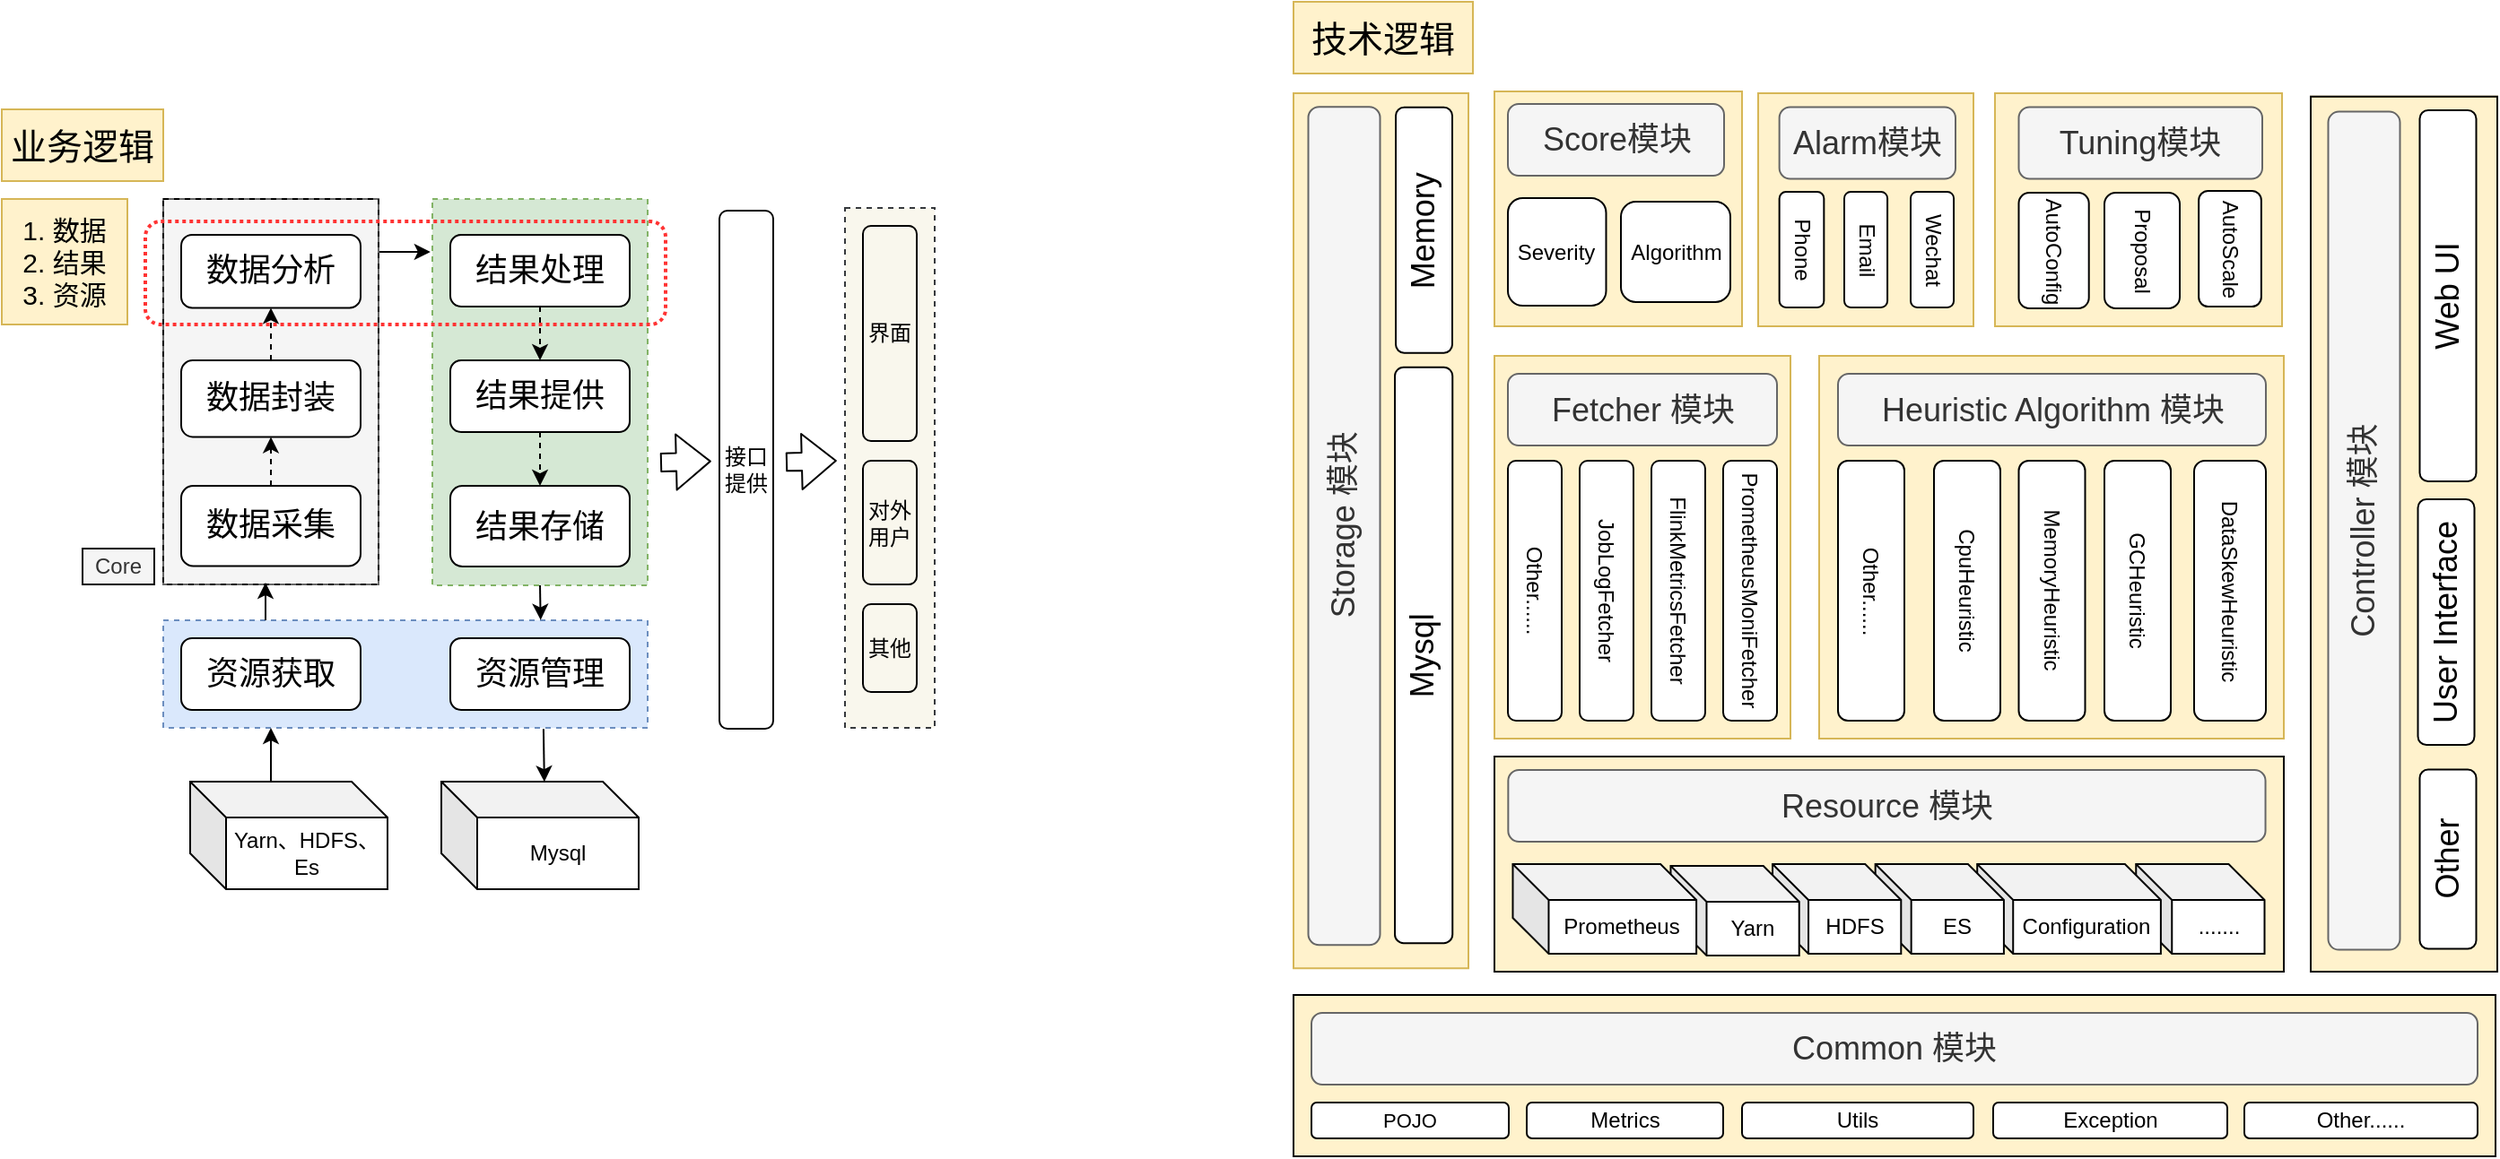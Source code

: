 <mxfile version="13.6.5" type="github">
  <diagram id="9ABL0qRy423FGokd6cNj" name="Page-1">
    <mxGraphModel dx="1678" dy="907" grid="1" gridSize="10" guides="1" tooltips="1" connect="1" arrows="1" fold="1" page="1" pageScale="1" pageWidth="1200" pageHeight="1920" math="0" shadow="0">
      <root>
        <mxCell id="0" />
        <mxCell id="1" parent="0" />
        <mxCell id="JDs3lJHwxxUJXOkBthPV-22" value="" style="rounded=0;whiteSpace=wrap;html=1;fillColor=#d5e8d4;dashed=1;strokeColor=#82b366;" vertex="1" parent="1">
          <mxGeometry x="300" y="260" width="120" height="215.5" as="geometry" />
        </mxCell>
        <mxCell id="JDs3lJHwxxUJXOkBthPV-9" value="" style="group;fillColor=#f5f5f5;strokeColor=#666666;fontColor=#333333;container=0;" vertex="1" connectable="0" parent="1">
          <mxGeometry x="150" y="260" width="120" height="215" as="geometry" />
        </mxCell>
        <mxCell id="JDs3lJHwxxUJXOkBthPV-3" value="" style="rounded=0;whiteSpace=wrap;html=1;fillColor=none;dashed=1;" vertex="1" parent="1">
          <mxGeometry x="150" y="260" width="120" height="215.0" as="geometry" />
        </mxCell>
        <mxCell id="JDs3lJHwxxUJXOkBthPV-47" value="" style="rounded=1;whiteSpace=wrap;html=1;fillColor=none;strokeWidth=2;strokeColor=#FF3333;dashed=1;dashPattern=1 1;" vertex="1" parent="1">
          <mxGeometry x="140" y="272.5" width="290" height="57.5" as="geometry" />
        </mxCell>
        <mxCell id="JDs3lJHwxxUJXOkBthPV-45" value="" style="rounded=0;whiteSpace=wrap;html=1;fillColor=#f9f7ed;dashed=1;strokeColor=#36393d;" vertex="1" parent="1">
          <mxGeometry x="530" y="265" width="50" height="290" as="geometry" />
        </mxCell>
        <mxCell id="JDs3lJHwxxUJXOkBthPV-12" value="&lt;font style=&quot;font-size: 18px&quot;&gt;结果处理&lt;/font&gt;" style="rounded=1;whiteSpace=wrap;html=1;" vertex="1" parent="1">
          <mxGeometry x="310" y="280" width="100" height="40" as="geometry" />
        </mxCell>
        <mxCell id="JDs3lJHwxxUJXOkBthPV-4" value="Core" style="text;html=1;fillColor=#f5f5f5;align=center;verticalAlign=middle;whiteSpace=wrap;rounded=0;fontColor=#333333;strokeColor=#000000;" vertex="1" parent="1">
          <mxGeometry x="105" y="455" width="40" height="20" as="geometry" />
        </mxCell>
        <mxCell id="JDs3lJHwxxUJXOkBthPV-15" value="&lt;font style=&quot;font-size: 18px&quot;&gt;结果提供&lt;/font&gt;" style="rounded=1;whiteSpace=wrap;html=1;" vertex="1" parent="1">
          <mxGeometry x="310" y="350" width="100" height="40" as="geometry" />
        </mxCell>
        <mxCell id="JDs3lJHwxxUJXOkBthPV-20" value="&lt;font style=&quot;font-size: 15px&quot;&gt;1. 数据&lt;br&gt;2. 结果&lt;br&gt;3. 资源&lt;/font&gt;" style="text;html=1;strokeColor=#d6b656;fillColor=#fff2cc;align=center;verticalAlign=middle;whiteSpace=wrap;rounded=0;" vertex="1" parent="1">
          <mxGeometry x="60" y="260" width="70" height="70" as="geometry" />
        </mxCell>
        <mxCell id="JDs3lJHwxxUJXOkBthPV-26" value="接口提供" style="rounded=1;whiteSpace=wrap;html=1;fillColor=none;" vertex="1" parent="1">
          <mxGeometry x="460" y="266.5" width="30" height="289" as="geometry" />
        </mxCell>
        <mxCell id="JDs3lJHwxxUJXOkBthPV-28" value="" style="group" vertex="1" connectable="0" parent="1">
          <mxGeometry x="150" y="495" width="270" height="60" as="geometry" />
        </mxCell>
        <mxCell id="JDs3lJHwxxUJXOkBthPV-27" value="" style="rounded=0;whiteSpace=wrap;html=1;fillColor=#dae8fc;dashed=1;strokeColor=#6c8ebf;" vertex="1" parent="JDs3lJHwxxUJXOkBthPV-28">
          <mxGeometry width="270" height="60" as="geometry" />
        </mxCell>
        <mxCell id="JDs3lJHwxxUJXOkBthPV-17" value="&lt;span style=&quot;font-size: 18px&quot;&gt;资源获取&lt;/span&gt;" style="rounded=1;whiteSpace=wrap;html=1;" vertex="1" parent="JDs3lJHwxxUJXOkBthPV-28">
          <mxGeometry x="10" y="10" width="100" height="40" as="geometry" />
        </mxCell>
        <mxCell id="JDs3lJHwxxUJXOkBthPV-18" value="&lt;span style=&quot;font-size: 18px&quot;&gt;资源管理&lt;/span&gt;" style="rounded=1;whiteSpace=wrap;html=1;" vertex="1" parent="JDs3lJHwxxUJXOkBthPV-28">
          <mxGeometry x="160" y="10" width="100" height="40" as="geometry" />
        </mxCell>
        <mxCell id="JDs3lJHwxxUJXOkBthPV-29" value="界面" style="rounded=1;whiteSpace=wrap;html=1;fillColor=none;" vertex="1" parent="1">
          <mxGeometry x="540" y="275" width="30" height="120" as="geometry" />
        </mxCell>
        <mxCell id="JDs3lJHwxxUJXOkBthPV-30" value="对外用户" style="rounded=1;whiteSpace=wrap;html=1;fillColor=none;" vertex="1" parent="1">
          <mxGeometry x="540" y="406" width="30" height="69" as="geometry" />
        </mxCell>
        <mxCell id="JDs3lJHwxxUJXOkBthPV-31" value="Yarn、HDFS、Es" style="shape=cube;whiteSpace=wrap;html=1;boundedLbl=1;backgroundOutline=1;darkOpacity=0.05;darkOpacity2=0.1;fillColor=none;" vertex="1" parent="1">
          <mxGeometry x="165" y="585" width="110" height="60" as="geometry" />
        </mxCell>
        <mxCell id="JDs3lJHwxxUJXOkBthPV-32" value="Mysql" style="shape=cube;whiteSpace=wrap;html=1;boundedLbl=1;backgroundOutline=1;darkOpacity=0.05;darkOpacity2=0.1;fillColor=none;" vertex="1" parent="1">
          <mxGeometry x="305" y="585" width="110" height="60" as="geometry" />
        </mxCell>
        <mxCell id="JDs3lJHwxxUJXOkBthPV-33" value="其他" style="rounded=1;whiteSpace=wrap;html=1;fillColor=none;" vertex="1" parent="1">
          <mxGeometry x="540" y="486" width="30" height="49" as="geometry" />
        </mxCell>
        <mxCell id="JDs3lJHwxxUJXOkBthPV-34" value="" style="endArrow=classic;html=1;exitX=0;exitY=0;exitDx=45;exitDy=0;exitPerimeter=0;" edge="1" parent="1" source="JDs3lJHwxxUJXOkBthPV-31">
          <mxGeometry width="50" height="50" relative="1" as="geometry">
            <mxPoint x="470" y="635" as="sourcePoint" />
            <mxPoint x="210" y="555" as="targetPoint" />
          </mxGeometry>
        </mxCell>
        <mxCell id="JDs3lJHwxxUJXOkBthPV-35" value="" style="endArrow=classic;html=1;" edge="1" parent="1">
          <mxGeometry width="50" height="50" relative="1" as="geometry">
            <mxPoint x="207" y="495" as="sourcePoint" />
            <mxPoint x="207" y="474" as="targetPoint" />
          </mxGeometry>
        </mxCell>
        <mxCell id="JDs3lJHwxxUJXOkBthPV-36" value="" style="endArrow=classic;html=1;exitX=1.004;exitY=0.137;exitDx=0;exitDy=0;exitPerimeter=0;entryX=-0.009;entryY=0.137;entryDx=0;entryDy=0;entryPerimeter=0;" edge="1" parent="1" source="JDs3lJHwxxUJXOkBthPV-3" target="JDs3lJHwxxUJXOkBthPV-22">
          <mxGeometry width="50" height="50" relative="1" as="geometry">
            <mxPoint x="310" y="255" as="sourcePoint" />
            <mxPoint x="300" y="294" as="targetPoint" />
          </mxGeometry>
        </mxCell>
        <mxCell id="JDs3lJHwxxUJXOkBthPV-37" value="" style="endArrow=classic;html=1;exitX=0.5;exitY=1;exitDx=0;exitDy=0;entryX=0.779;entryY=-0.003;entryDx=0;entryDy=0;entryPerimeter=0;" edge="1" parent="1" source="JDs3lJHwxxUJXOkBthPV-22" target="JDs3lJHwxxUJXOkBthPV-27">
          <mxGeometry width="50" height="50" relative="1" as="geometry">
            <mxPoint x="290" y="396.633" as="sourcePoint" />
            <mxPoint x="319.52" y="396" as="targetPoint" />
          </mxGeometry>
        </mxCell>
        <mxCell id="JDs3lJHwxxUJXOkBthPV-39" value="" style="endArrow=classic;html=1;exitX=0.785;exitY=1.01;exitDx=0;exitDy=0;entryX=0.522;entryY=0.002;entryDx=0;entryDy=0;entryPerimeter=0;exitPerimeter=0;" edge="1" parent="1" source="JDs3lJHwxxUJXOkBthPV-27" target="JDs3lJHwxxUJXOkBthPV-32">
          <mxGeometry width="50" height="50" relative="1" as="geometry">
            <mxPoint x="370" y="485.5" as="sourcePoint" />
            <mxPoint x="370.33" y="504.82" as="targetPoint" />
          </mxGeometry>
        </mxCell>
        <mxCell id="JDs3lJHwxxUJXOkBthPV-13" value="&lt;font style=&quot;font-size: 18px&quot;&gt;结果存储&lt;/font&gt;" style="rounded=1;whiteSpace=wrap;html=1;" vertex="1" parent="1">
          <mxGeometry x="310" y="420" width="100" height="45" as="geometry" />
        </mxCell>
        <mxCell id="JDs3lJHwxxUJXOkBthPV-42" value="" style="endArrow=classic;html=1;exitX=0.5;exitY=1;exitDx=0;exitDy=0;dashed=1;" edge="1" parent="1" source="JDs3lJHwxxUJXOkBthPV-12" target="JDs3lJHwxxUJXOkBthPV-15">
          <mxGeometry width="50" height="50" relative="1" as="geometry">
            <mxPoint x="390" y="355" as="sourcePoint" />
            <mxPoint x="390" y="335" as="targetPoint" />
          </mxGeometry>
        </mxCell>
        <mxCell id="JDs3lJHwxxUJXOkBthPV-43" value="" style="endArrow=classic;html=1;exitX=0.5;exitY=1;exitDx=0;exitDy=0;dashed=1;entryX=0.5;entryY=0;entryDx=0;entryDy=0;" edge="1" parent="1" source="JDs3lJHwxxUJXOkBthPV-15" target="JDs3lJHwxxUJXOkBthPV-13">
          <mxGeometry width="50" height="50" relative="1" as="geometry">
            <mxPoint x="390" y="400.5" as="sourcePoint" />
            <mxPoint x="390" y="420.5" as="targetPoint" />
          </mxGeometry>
        </mxCell>
        <mxCell id="JDs3lJHwxxUJXOkBthPV-44" value="" style="shape=flexArrow;endArrow=classic;html=1;entryX=-0.053;entryY=0.373;entryDx=0;entryDy=0;entryPerimeter=0;" edge="1" parent="1">
          <mxGeometry width="50" height="50" relative="1" as="geometry">
            <mxPoint x="427" y="407" as="sourcePoint" />
            <mxPoint x="455.41" y="406.297" as="targetPoint" />
          </mxGeometry>
        </mxCell>
        <mxCell id="JDs3lJHwxxUJXOkBthPV-46" value="" style="shape=flexArrow;endArrow=classic;html=1;entryX=-0.053;entryY=0.373;entryDx=0;entryDy=0;entryPerimeter=0;" edge="1" parent="1">
          <mxGeometry width="50" height="50" relative="1" as="geometry">
            <mxPoint x="497" y="406.7" as="sourcePoint" />
            <mxPoint x="525.41" y="405.997" as="targetPoint" />
          </mxGeometry>
        </mxCell>
        <mxCell id="JDs3lJHwxxUJXOkBthPV-1" value="&lt;font style=&quot;font-size: 18px&quot;&gt;数据采集&lt;/font&gt;" style="rounded=1;whiteSpace=wrap;html=1;" vertex="1" parent="1">
          <mxGeometry x="160" y="420" width="100" height="44.71" as="geometry" />
        </mxCell>
        <mxCell id="JDs3lJHwxxUJXOkBthPV-2" value="&lt;font style=&quot;font-size: 18px&quot;&gt;数据分析&lt;/font&gt;" style="rounded=1;whiteSpace=wrap;html=1;" vertex="1" parent="1">
          <mxGeometry x="160" y="280" width="100" height="40.69" as="geometry" />
        </mxCell>
        <mxCell id="JDs3lJHwxxUJXOkBthPV-6" value="&lt;font style=&quot;font-size: 18px&quot;&gt;数据封装&lt;/font&gt;" style="rounded=1;whiteSpace=wrap;html=1;" vertex="1" parent="1">
          <mxGeometry x="160" y="350" width="100" height="42.7" as="geometry" />
        </mxCell>
        <mxCell id="JDs3lJHwxxUJXOkBthPV-40" value="" style="endArrow=classic;html=1;exitX=0.5;exitY=0;exitDx=0;exitDy=0;entryX=0.5;entryY=1;entryDx=0;entryDy=0;dashed=1;" edge="1" parent="1" source="JDs3lJHwxxUJXOkBthPV-1" target="JDs3lJHwxxUJXOkBthPV-6">
          <mxGeometry width="50" height="50" relative="1" as="geometry">
            <mxPoint x="200" y="454.426" as="sourcePoint" />
            <mxPoint x="250" y="402.99" as="targetPoint" />
          </mxGeometry>
        </mxCell>
        <mxCell id="JDs3lJHwxxUJXOkBthPV-41" value="" style="endArrow=classic;html=1;exitX=0.5;exitY=0;exitDx=0;exitDy=0;entryX=0.5;entryY=1;entryDx=0;entryDy=0;dashed=1;" edge="1" parent="1" source="JDs3lJHwxxUJXOkBthPV-6" target="JDs3lJHwxxUJXOkBthPV-2">
          <mxGeometry width="50" height="50" relative="1" as="geometry">
            <mxPoint x="220" y="423.565" as="sourcePoint" />
            <mxPoint x="220" y="402.99" as="targetPoint" />
          </mxGeometry>
        </mxCell>
        <mxCell id="JDs3lJHwxxUJXOkBthPV-48" value="&lt;font style=&quot;font-size: 20px&quot;&gt;业务逻辑&lt;/font&gt;" style="text;html=1;strokeColor=#d6b656;fillColor=#fff2cc;align=center;verticalAlign=middle;whiteSpace=wrap;rounded=0;" vertex="1" parent="1">
          <mxGeometry x="60" y="210" width="90" height="40" as="geometry" />
        </mxCell>
        <mxCell id="JDs3lJHwxxUJXOkBthPV-142" value="" style="group" vertex="1" connectable="0" parent="1">
          <mxGeometry x="780" y="200" width="671" height="594" as="geometry" />
        </mxCell>
        <mxCell id="JDs3lJHwxxUJXOkBthPV-141" value="" style="group" vertex="1" connectable="0" parent="JDs3lJHwxxUJXOkBthPV-142">
          <mxGeometry width="671" height="594" as="geometry" />
        </mxCell>
        <mxCell id="JDs3lJHwxxUJXOkBthPV-99" value="" style="group;fillColor=#fff2cc;strokeColor=#d6b656;container=0;" vertex="1" connectable="0" parent="JDs3lJHwxxUJXOkBthPV-141">
          <mxGeometry x="112" y="371" width="440" height="120" as="geometry" />
        </mxCell>
        <mxCell id="JDs3lJHwxxUJXOkBthPV-98" value="" style="rounded=0;whiteSpace=wrap;html=1;labelBackgroundColor=none;strokeColor=#000000;strokeWidth=1;fillColor=none;align=center;" vertex="1" parent="JDs3lJHwxxUJXOkBthPV-141">
          <mxGeometry x="112" y="371" width="440" height="120" as="geometry" />
        </mxCell>
        <mxCell id="JDs3lJHwxxUJXOkBthPV-93" value="" style="rounded=0;whiteSpace=wrap;html=1;labelBackgroundColor=none;strokeColor=#d6b656;strokeWidth=1;fillColor=#fff2cc;align=center;" vertex="1" parent="JDs3lJHwxxUJXOkBthPV-141">
          <mxGeometry x="112" width="138" height="131" as="geometry" />
        </mxCell>
        <mxCell id="JDs3lJHwxxUJXOkBthPV-83" value="" style="rounded=0;whiteSpace=wrap;html=1;labelBackgroundColor=none;strokeColor=#d6b656;strokeWidth=1;fillColor=#fff2cc;align=center;" vertex="1" parent="JDs3lJHwxxUJXOkBthPV-141">
          <mxGeometry x="293" y="147.5" width="259" height="213.5" as="geometry" />
        </mxCell>
        <mxCell id="JDs3lJHwxxUJXOkBthPV-70" value="&lt;span style=&quot;font-size: 18px&quot;&gt;Heuristic Algorithm 模块&lt;/span&gt;" style="rounded=1;whiteSpace=wrap;html=1;fillColor=#f5f5f5;strokeColor=#666666;fontColor=#333333;" vertex="1" parent="JDs3lJHwxxUJXOkBthPV-141">
          <mxGeometry x="303.5" y="157.5" width="238.5" height="40" as="geometry" />
        </mxCell>
        <mxCell id="JDs3lJHwxxUJXOkBthPV-71" value="DataSkewHeuristic" style="rounded=1;strokeColor=#000000;strokeWidth=1;labelPosition=center;verticalLabelPosition=middle;align=center;verticalAlign=middle;horizontal=0;whiteSpace=wrap;html=1;labelBackgroundColor=none;labelBorderColor=none;fontStyle=0;rotation=-180;" vertex="1" parent="JDs3lJHwxxUJXOkBthPV-141">
          <mxGeometry x="502" y="206" width="40" height="145" as="geometry" />
        </mxCell>
        <mxCell id="JDs3lJHwxxUJXOkBthPV-72" value="GCHeuristic" style="rounded=1;strokeColor=#000000;strokeWidth=1;labelPosition=center;verticalLabelPosition=middle;align=center;verticalAlign=middle;horizontal=0;whiteSpace=wrap;html=1;labelBackgroundColor=none;labelBorderColor=none;fontStyle=0;rotation=-180;" vertex="1" parent="JDs3lJHwxxUJXOkBthPV-141">
          <mxGeometry x="452" y="206" width="37" height="145" as="geometry" />
        </mxCell>
        <mxCell id="JDs3lJHwxxUJXOkBthPV-73" value="MemoryHeuristic" style="rounded=1;strokeColor=#000000;strokeWidth=1;labelPosition=center;verticalLabelPosition=middle;align=center;verticalAlign=middle;horizontal=0;whiteSpace=wrap;html=1;labelBackgroundColor=none;labelBorderColor=none;fontStyle=0;rotation=-180;" vertex="1" parent="JDs3lJHwxxUJXOkBthPV-141">
          <mxGeometry x="404.25" y="206" width="37" height="145" as="geometry" />
        </mxCell>
        <mxCell id="JDs3lJHwxxUJXOkBthPV-74" value="CpuHeuristic" style="rounded=1;strokeColor=#000000;strokeWidth=1;labelPosition=center;verticalLabelPosition=middle;align=center;verticalAlign=middle;horizontal=0;whiteSpace=wrap;html=1;labelBackgroundColor=none;labelBorderColor=none;fontStyle=0;rotation=-180;" vertex="1" parent="JDs3lJHwxxUJXOkBthPV-141">
          <mxGeometry x="357" y="206" width="37" height="145" as="geometry" />
        </mxCell>
        <mxCell id="JDs3lJHwxxUJXOkBthPV-75" value="Other......" style="rounded=1;strokeColor=#000000;strokeWidth=1;labelPosition=center;verticalLabelPosition=middle;align=center;verticalAlign=middle;horizontal=0;whiteSpace=wrap;html=1;labelBackgroundColor=none;labelBorderColor=none;fontStyle=0;rotation=-180;" vertex="1" parent="JDs3lJHwxxUJXOkBthPV-141">
          <mxGeometry x="303.5" y="206" width="37" height="145" as="geometry" />
        </mxCell>
        <mxCell id="JDs3lJHwxxUJXOkBthPV-58" value="" style="rounded=0;whiteSpace=wrap;html=1;labelBackgroundColor=none;strokeColor=#d6b656;strokeWidth=1;fillColor=#fff2cc;align=center;" vertex="1" parent="JDs3lJHwxxUJXOkBthPV-141">
          <mxGeometry x="112" y="147.5" width="165" height="213.5" as="geometry" />
        </mxCell>
        <mxCell id="JDs3lJHwxxUJXOkBthPV-51" value="&lt;font style=&quot;font-size: 18px&quot;&gt;Fetcher 模块&lt;/font&gt;" style="rounded=1;whiteSpace=wrap;html=1;fillColor=#f5f5f5;strokeColor=#666666;fontColor=#333333;" vertex="1" parent="JDs3lJHwxxUJXOkBthPV-141">
          <mxGeometry x="119.5" y="157.5" width="150" height="40" as="geometry" />
        </mxCell>
        <mxCell id="JDs3lJHwxxUJXOkBthPV-54" value="PrometheusMoniFetcher" style="rounded=1;strokeColor=#000000;strokeWidth=1;labelPosition=center;verticalLabelPosition=middle;align=center;verticalAlign=middle;horizontal=0;whiteSpace=wrap;html=1;labelBackgroundColor=none;labelBorderColor=none;fontStyle=0;rotation=-180;" vertex="1" parent="JDs3lJHwxxUJXOkBthPV-141">
          <mxGeometry x="239.5" y="206" width="30" height="145" as="geometry" />
        </mxCell>
        <mxCell id="JDs3lJHwxxUJXOkBthPV-55" value="FlinkMetricsFetcher" style="rounded=1;strokeColor=#000000;strokeWidth=1;labelPosition=center;verticalLabelPosition=middle;align=center;verticalAlign=middle;horizontal=0;whiteSpace=wrap;html=1;labelBackgroundColor=none;labelBorderColor=none;fontStyle=0;rotation=-180;" vertex="1" parent="JDs3lJHwxxUJXOkBthPV-141">
          <mxGeometry x="199.5" y="206" width="30" height="145" as="geometry" />
        </mxCell>
        <mxCell id="JDs3lJHwxxUJXOkBthPV-56" value="JobLogFetcher" style="rounded=1;strokeColor=#000000;strokeWidth=1;labelPosition=center;verticalLabelPosition=middle;align=center;verticalAlign=middle;horizontal=0;whiteSpace=wrap;html=1;labelBackgroundColor=none;labelBorderColor=none;fontStyle=0;rotation=-180;" vertex="1" parent="JDs3lJHwxxUJXOkBthPV-141">
          <mxGeometry x="159.5" y="206" width="30" height="145" as="geometry" />
        </mxCell>
        <mxCell id="JDs3lJHwxxUJXOkBthPV-57" value="Other......" style="rounded=1;strokeColor=#000000;strokeWidth=1;labelPosition=center;verticalLabelPosition=middle;align=center;verticalAlign=middle;horizontal=0;whiteSpace=wrap;html=1;labelBackgroundColor=none;labelBorderColor=none;fontStyle=0;rotation=-180;" vertex="1" parent="JDs3lJHwxxUJXOkBthPV-141">
          <mxGeometry x="119.5" y="206" width="30" height="145" as="geometry" />
        </mxCell>
        <mxCell id="JDs3lJHwxxUJXOkBthPV-85" value="&lt;font style=&quot;font-size: 18px&quot;&gt;Score模块&lt;/font&gt;" style="rounded=1;whiteSpace=wrap;html=1;fillColor=#f5f5f5;strokeColor=#666666;fontColor=#333333;" vertex="1" parent="JDs3lJHwxxUJXOkBthPV-141">
          <mxGeometry x="119.5" y="7" width="120.5" height="40" as="geometry" />
        </mxCell>
        <mxCell id="JDs3lJHwxxUJXOkBthPV-91" value="&lt;font style=&quot;font-size: 12px&quot;&gt;Algorithm&lt;/font&gt;" style="rounded=1;strokeColor=#000000;strokeWidth=1;labelPosition=center;verticalLabelPosition=middle;align=center;verticalAlign=middle;horizontal=0;whiteSpace=wrap;html=1;labelBackgroundColor=none;labelBorderColor=none;fontStyle=0;rotation=90;" vertex="1" parent="JDs3lJHwxxUJXOkBthPV-141">
          <mxGeometry x="185" y="59" width="56" height="61" as="geometry" />
        </mxCell>
        <mxCell id="JDs3lJHwxxUJXOkBthPV-92" value="Severity" style="rounded=1;strokeColor=#000000;strokeWidth=1;labelPosition=center;verticalLabelPosition=middle;align=center;verticalAlign=middle;horizontal=0;whiteSpace=wrap;html=1;labelBackgroundColor=none;labelBorderColor=none;fontStyle=0;rotation=90;" vertex="1" parent="JDs3lJHwxxUJXOkBthPV-141">
          <mxGeometry x="116.87" y="62.13" width="60" height="54.75" as="geometry" />
        </mxCell>
        <mxCell id="JDs3lJHwxxUJXOkBthPV-111" value="" style="group" vertex="1" connectable="0" parent="JDs3lJHwxxUJXOkBthPV-141">
          <mxGeometry y="1" width="97.5" height="488.12" as="geometry" />
        </mxCell>
        <mxCell id="JDs3lJHwxxUJXOkBthPV-110" value="" style="rounded=0;whiteSpace=wrap;html=1;labelBackgroundColor=none;strokeColor=#d6b656;strokeWidth=1;fillColor=#fff2cc;align=center;" vertex="1" parent="JDs3lJHwxxUJXOkBthPV-111">
          <mxGeometry width="97.5" height="488.12" as="geometry" />
        </mxCell>
        <mxCell id="JDs3lJHwxxUJXOkBthPV-107" value="&lt;font style=&quot;font-size: 18px&quot;&gt;Storage 模块&lt;/font&gt;" style="rounded=1;whiteSpace=wrap;html=1;rotation=-90;fillColor=#f5f5f5;strokeColor=#666666;fontColor=#333333;" vertex="1" parent="JDs3lJHwxxUJXOkBthPV-111">
          <mxGeometry x="-205.5" y="221.37" width="467.5" height="40" as="geometry" />
        </mxCell>
        <mxCell id="JDs3lJHwxxUJXOkBthPV-108" value="&lt;font style=&quot;font-size: 18px&quot;&gt;Memory&lt;/font&gt;" style="rounded=1;whiteSpace=wrap;html=1;rotation=-90;" vertex="1" parent="JDs3lJHwxxUJXOkBthPV-111">
          <mxGeometry x="4.25" y="60.62" width="137" height="31.5" as="geometry" />
        </mxCell>
        <mxCell id="JDs3lJHwxxUJXOkBthPV-109" value="&lt;font style=&quot;font-size: 18px&quot;&gt;Mysql&lt;/font&gt;" style="rounded=1;whiteSpace=wrap;html=1;rotation=-90;" vertex="1" parent="JDs3lJHwxxUJXOkBthPV-111">
          <mxGeometry x="-88.01" y="297.43" width="321.15" height="32.12" as="geometry" />
        </mxCell>
        <mxCell id="JDs3lJHwxxUJXOkBthPV-125" value="" style="group;fillColor=#fff2cc;strokeColor=#d6b656;" vertex="1" connectable="0" parent="JDs3lJHwxxUJXOkBthPV-141">
          <mxGeometry x="567" y="2.88" width="104" height="488.12" as="geometry" />
        </mxCell>
        <mxCell id="JDs3lJHwxxUJXOkBthPV-123" value="" style="group" vertex="1" connectable="0" parent="JDs3lJHwxxUJXOkBthPV-125">
          <mxGeometry width="104" height="488.12" as="geometry" />
        </mxCell>
        <mxCell id="JDs3lJHwxxUJXOkBthPV-122" value="" style="rounded=0;whiteSpace=wrap;html=1;labelBackgroundColor=none;strokeColor=#000000;strokeWidth=1;fillColor=none;align=center;" vertex="1" parent="JDs3lJHwxxUJXOkBthPV-123">
          <mxGeometry width="104" height="488.12" as="geometry" />
        </mxCell>
        <mxCell id="JDs3lJHwxxUJXOkBthPV-112" value="&lt;font style=&quot;font-size: 18px&quot;&gt;Controller 模块&lt;/font&gt;" style="rounded=1;whiteSpace=wrap;html=1;rotation=-90;fillColor=#f5f5f5;strokeColor=#666666;fontColor=#333333;" vertex="1" parent="JDs3lJHwxxUJXOkBthPV-123">
          <mxGeometry x="-204" y="222.18" width="467.5" height="40" as="geometry" />
        </mxCell>
        <mxCell id="JDs3lJHwxxUJXOkBthPV-113" value="&lt;font style=&quot;font-size: 18px&quot;&gt;Web UI&lt;/font&gt;" style="rounded=1;whiteSpace=wrap;html=1;rotation=-90;" vertex="1" parent="JDs3lJHwxxUJXOkBthPV-123">
          <mxGeometry x="-27" y="95.37" width="207" height="31.5" as="geometry" />
        </mxCell>
        <mxCell id="JDs3lJHwxxUJXOkBthPV-115" value="&lt;font style=&quot;font-size: 18px&quot;&gt;User Interface&lt;/font&gt;" style="rounded=1;whiteSpace=wrap;html=1;rotation=-90;" vertex="1" parent="JDs3lJHwxxUJXOkBthPV-123">
          <mxGeometry x="7" y="277.37" width="137" height="31.5" as="geometry" />
        </mxCell>
        <mxCell id="JDs3lJHwxxUJXOkBthPV-116" value="&lt;font style=&quot;font-size: 18px&quot;&gt;Other&lt;/font&gt;" style="rounded=1;whiteSpace=wrap;html=1;rotation=-90;" vertex="1" parent="JDs3lJHwxxUJXOkBthPV-123">
          <mxGeometry x="26.5" y="409.62" width="100" height="31.5" as="geometry" />
        </mxCell>
        <mxCell id="JDs3lJHwxxUJXOkBthPV-134" value="" style="group;fillColor=#fff2cc;strokeColor=#d6b656;" vertex="1" connectable="0" parent="JDs3lJHwxxUJXOkBthPV-141">
          <mxGeometry y="504" width="670" height="90" as="geometry" />
        </mxCell>
        <mxCell id="JDs3lJHwxxUJXOkBthPV-127" value="" style="rounded=0;whiteSpace=wrap;html=1;labelBackgroundColor=none;strokeColor=#000000;strokeWidth=1;fillColor=none;align=center;" vertex="1" parent="JDs3lJHwxxUJXOkBthPV-134">
          <mxGeometry width="670" height="90" as="geometry" />
        </mxCell>
        <mxCell id="JDs3lJHwxxUJXOkBthPV-126" value="&lt;span style=&quot;font-size: 18px&quot;&gt;Common 模块&lt;/span&gt;" style="rounded=1;whiteSpace=wrap;html=1;fillColor=#f5f5f5;strokeColor=#666666;fontColor=#333333;" vertex="1" parent="JDs3lJHwxxUJXOkBthPV-134">
          <mxGeometry x="10" y="10" width="650" height="40" as="geometry" />
        </mxCell>
        <mxCell id="JDs3lJHwxxUJXOkBthPV-128" value="&lt;font style=&quot;font-size: 11px&quot;&gt;POJO&lt;/font&gt;" style="rounded=1;whiteSpace=wrap;html=1;rotation=0;" vertex="1" parent="JDs3lJHwxxUJXOkBthPV-134">
          <mxGeometry x="10" y="60" width="110" height="20" as="geometry" />
        </mxCell>
        <mxCell id="JDs3lJHwxxUJXOkBthPV-129" value="&lt;font style=&quot;font-size: 12px&quot;&gt;Metrics&lt;/font&gt;" style="rounded=1;whiteSpace=wrap;html=1;rotation=0;" vertex="1" parent="JDs3lJHwxxUJXOkBthPV-134">
          <mxGeometry x="130" y="60" width="109.5" height="20" as="geometry" />
        </mxCell>
        <mxCell id="JDs3lJHwxxUJXOkBthPV-130" value="&lt;font style=&quot;font-size: 12px&quot;&gt;Utils&lt;/font&gt;" style="rounded=1;whiteSpace=wrap;html=1;rotation=0;" vertex="1" parent="JDs3lJHwxxUJXOkBthPV-134">
          <mxGeometry x="250" y="60" width="129" height="20" as="geometry" />
        </mxCell>
        <mxCell id="JDs3lJHwxxUJXOkBthPV-131" value="&lt;font style=&quot;font-size: 12px&quot;&gt;Exception&lt;/font&gt;" style="rounded=1;whiteSpace=wrap;html=1;rotation=0;" vertex="1" parent="JDs3lJHwxxUJXOkBthPV-134">
          <mxGeometry x="390" y="60" width="130.5" height="20" as="geometry" />
        </mxCell>
        <mxCell id="JDs3lJHwxxUJXOkBthPV-132" value="&lt;font style=&quot;font-size: 12px&quot;&gt;Other......&lt;/font&gt;" style="rounded=1;whiteSpace=wrap;html=1;rotation=0;" vertex="1" parent="JDs3lJHwxxUJXOkBthPV-134">
          <mxGeometry x="530" y="60" width="130" height="20" as="geometry" />
        </mxCell>
        <mxCell id="JDs3lJHwxxUJXOkBthPV-105" value="" style="rounded=0;whiteSpace=wrap;html=1;labelBackgroundColor=none;strokeColor=#d6b656;strokeWidth=1;fillColor=#fff2cc;align=center;" vertex="1" parent="JDs3lJHwxxUJXOkBthPV-141">
          <mxGeometry x="259" y="1" width="120" height="130" as="geometry" />
        </mxCell>
        <mxCell id="JDs3lJHwxxUJXOkBthPV-101" value="&lt;font style=&quot;font-size: 18px&quot;&gt;Alarm模块&lt;/font&gt;" style="rounded=1;whiteSpace=wrap;html=1;fillColor=#f5f5f5;strokeColor=#666666;fontColor=#333333;" vertex="1" parent="JDs3lJHwxxUJXOkBthPV-141">
          <mxGeometry x="270.82" y="8.75" width="98.18" height="40" as="geometry" />
        </mxCell>
        <mxCell id="JDs3lJHwxxUJXOkBthPV-102" value="Wechat" style="rounded=1;strokeColor=#000000;strokeWidth=1;labelPosition=center;verticalLabelPosition=middle;align=center;verticalAlign=middle;horizontal=0;whiteSpace=wrap;html=1;labelBackgroundColor=none;labelBorderColor=none;fontStyle=0;rotation=-180;" vertex="1" parent="JDs3lJHwxxUJXOkBthPV-141">
          <mxGeometry x="344" y="56" width="24.03" height="64.5" as="geometry" />
        </mxCell>
        <mxCell id="JDs3lJHwxxUJXOkBthPV-103" value="Email" style="rounded=1;strokeColor=#000000;strokeWidth=1;labelPosition=center;verticalLabelPosition=middle;align=center;verticalAlign=middle;horizontal=0;whiteSpace=wrap;html=1;labelBackgroundColor=none;labelBorderColor=none;fontStyle=0;rotation=-180;" vertex="1" parent="JDs3lJHwxxUJXOkBthPV-141">
          <mxGeometry x="307" y="56" width="24.04" height="64.5" as="geometry" />
        </mxCell>
        <mxCell id="JDs3lJHwxxUJXOkBthPV-104" value="Phone" style="rounded=1;strokeColor=#000000;strokeWidth=1;labelPosition=center;verticalLabelPosition=middle;align=center;verticalAlign=middle;horizontal=0;whiteSpace=wrap;html=1;labelBackgroundColor=none;labelBorderColor=none;fontStyle=0;rotation=-180;" vertex="1" parent="JDs3lJHwxxUJXOkBthPV-141">
          <mxGeometry x="270.82" y="56" width="24.85" height="64.5" as="geometry" />
        </mxCell>
        <mxCell id="JDs3lJHwxxUJXOkBthPV-135" value="" style="rounded=0;whiteSpace=wrap;html=1;labelBackgroundColor=none;strokeColor=#d6b656;strokeWidth=1;fillColor=#fff2cc;align=center;" vertex="1" parent="JDs3lJHwxxUJXOkBthPV-141">
          <mxGeometry x="391" y="1" width="160" height="130" as="geometry" />
        </mxCell>
        <mxCell id="JDs3lJHwxxUJXOkBthPV-136" value="&lt;font style=&quot;font-size: 18px&quot;&gt;Tuning模块&lt;/font&gt;" style="rounded=1;whiteSpace=wrap;html=1;fillColor=#f5f5f5;strokeColor=#666666;fontColor=#333333;" vertex="1" parent="JDs3lJHwxxUJXOkBthPV-141">
          <mxGeometry x="404.25" y="8.75" width="135.75" height="40" as="geometry" />
        </mxCell>
        <mxCell id="JDs3lJHwxxUJXOkBthPV-138" value="AutoConfig" style="rounded=1;strokeColor=#000000;strokeWidth=1;labelPosition=center;verticalLabelPosition=middle;align=center;verticalAlign=middle;horizontal=0;whiteSpace=wrap;html=1;labelBackgroundColor=none;labelBorderColor=none;fontStyle=0;rotation=-180;" vertex="1" parent="JDs3lJHwxxUJXOkBthPV-141">
          <mxGeometry x="404.25" y="56.5" width="39.1" height="64.5" as="geometry" />
        </mxCell>
        <mxCell id="JDs3lJHwxxUJXOkBthPV-139" value="Proposal" style="rounded=1;strokeColor=#000000;strokeWidth=1;labelPosition=center;verticalLabelPosition=middle;align=center;verticalAlign=middle;horizontal=0;whiteSpace=wrap;html=1;labelBackgroundColor=none;labelBorderColor=none;fontStyle=0;rotation=-180;" vertex="1" parent="JDs3lJHwxxUJXOkBthPV-141">
          <mxGeometry x="452" y="56.5" width="42" height="64.5" as="geometry" />
        </mxCell>
        <mxCell id="JDs3lJHwxxUJXOkBthPV-140" value="AutoScale" style="rounded=1;strokeColor=#000000;strokeWidth=1;labelPosition=center;verticalLabelPosition=middle;align=center;verticalAlign=middle;horizontal=0;whiteSpace=wrap;html=1;labelBackgroundColor=none;labelBorderColor=none;fontStyle=0;rotation=-180;" vertex="1" parent="JDs3lJHwxxUJXOkBthPV-141">
          <mxGeometry x="504.58" y="55.5" width="34.85" height="64.5" as="geometry" />
        </mxCell>
        <mxCell id="JDs3lJHwxxUJXOkBthPV-94" value="......." style="shape=cube;whiteSpace=wrap;html=1;boundedLbl=1;backgroundOutline=1;darkOpacity=0.05;darkOpacity2=0.1;" vertex="1" parent="JDs3lJHwxxUJXOkBthPV-141">
          <mxGeometry x="469.628" y="431" width="71.628" height="50" as="geometry" />
        </mxCell>
        <mxCell id="JDs3lJHwxxUJXOkBthPV-97" value="Configuration" style="shape=cube;whiteSpace=wrap;html=1;boundedLbl=1;backgroundOutline=1;darkOpacity=0.05;darkOpacity2=0.1;" vertex="1" parent="JDs3lJHwxxUJXOkBthPV-141">
          <mxGeometry x="381.116" y="431" width="102.326" height="50" as="geometry" />
        </mxCell>
        <mxCell id="JDs3lJHwxxUJXOkBthPV-95" value="&lt;span style=&quot;font-size: 18px&quot;&gt;Resource 模块&lt;/span&gt;" style="rounded=1;whiteSpace=wrap;html=1;fillColor=#f5f5f5;strokeColor=#666666;fontColor=#333333;" vertex="1" parent="JDs3lJHwxxUJXOkBthPV-141">
          <mxGeometry x="119.674" y="378.5" width="422.093" height="40" as="geometry" />
        </mxCell>
        <mxCell id="JDs3lJHwxxUJXOkBthPV-61" value="ES" style="shape=cube;whiteSpace=wrap;html=1;boundedLbl=1;backgroundOutline=1;darkOpacity=0.05;darkOpacity2=0.1;" vertex="1" parent="JDs3lJHwxxUJXOkBthPV-141">
          <mxGeometry x="324.326" y="431" width="71.628" height="50" as="geometry" />
        </mxCell>
        <mxCell id="JDs3lJHwxxUJXOkBthPV-60" value="HDFS" style="shape=cube;whiteSpace=wrap;html=1;boundedLbl=1;backgroundOutline=1;darkOpacity=0.05;darkOpacity2=0.1;" vertex="1" parent="JDs3lJHwxxUJXOkBthPV-141">
          <mxGeometry x="267.023" y="431" width="71.628" height="50" as="geometry" />
        </mxCell>
        <mxCell id="JDs3lJHwxxUJXOkBthPV-59" value="Yarn" style="shape=cube;whiteSpace=wrap;html=1;boundedLbl=1;backgroundOutline=1;darkOpacity=0.05;darkOpacity2=0.1;" vertex="1" parent="JDs3lJHwxxUJXOkBthPV-141">
          <mxGeometry x="210.233" y="432" width="71.628" height="50" as="geometry" />
        </mxCell>
        <mxCell id="JDs3lJHwxxUJXOkBthPV-63" value="Prometheus" style="shape=cube;whiteSpace=wrap;html=1;boundedLbl=1;backgroundOutline=1;darkOpacity=0.05;darkOpacity2=0.1;" vertex="1" parent="JDs3lJHwxxUJXOkBthPV-141">
          <mxGeometry x="122.233" y="431" width="102.326" height="50" as="geometry" />
        </mxCell>
        <mxCell id="JDs3lJHwxxUJXOkBthPV-143" value="&lt;font style=&quot;font-size: 20px&quot;&gt;技术逻辑&lt;/font&gt;" style="text;html=1;strokeColor=#d6b656;fillColor=#fff2cc;align=center;verticalAlign=middle;whiteSpace=wrap;rounded=0;" vertex="1" parent="1">
          <mxGeometry x="780" y="150" width="100" height="40" as="geometry" />
        </mxCell>
      </root>
    </mxGraphModel>
  </diagram>
</mxfile>
